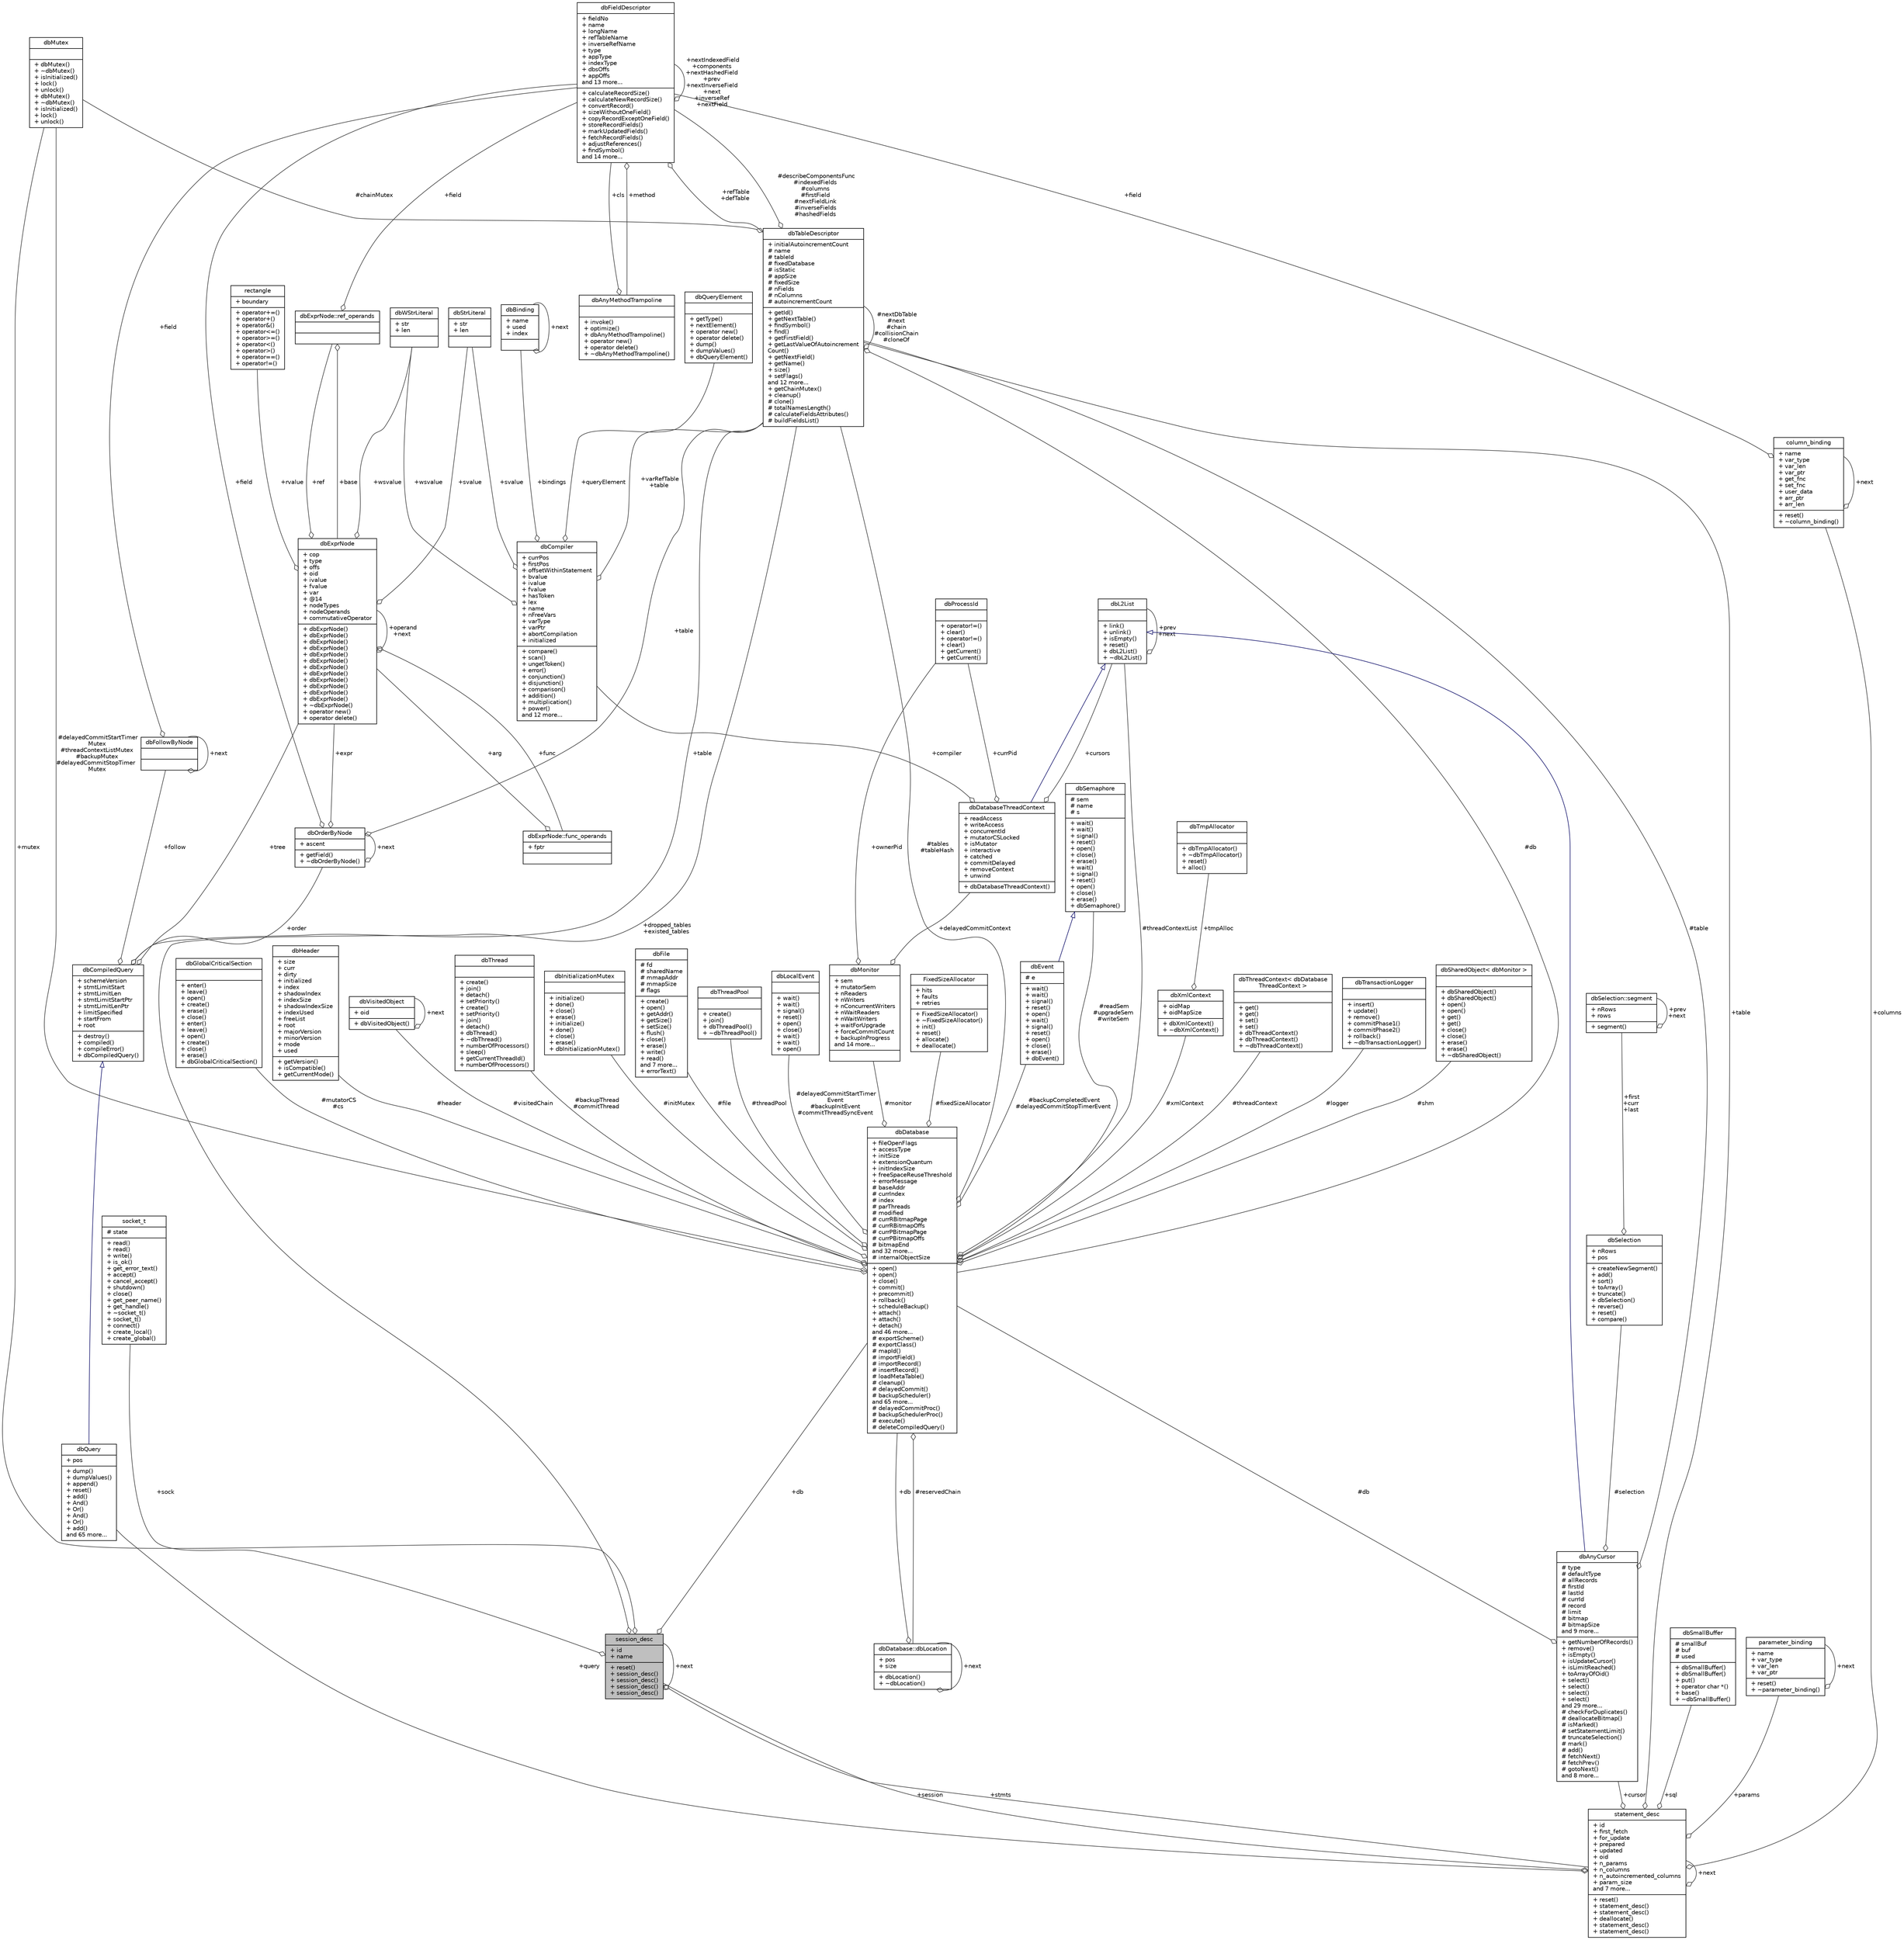 digraph "session_desc"
{
 // INTERACTIVE_SVG=YES
 // LATEX_PDF_SIZE
  edge [fontname="Helvetica",fontsize="10",labelfontname="Helvetica",labelfontsize="10"];
  node [fontname="Helvetica",fontsize="10",shape=record];
  Node1 [label="{session_desc\n|+ id\l+ name\l|+ reset()\l+ session_desc()\l+ session_desc()\l+ session_desc()\l+ session_desc()\l}",height=0.2,width=0.4,color="black", fillcolor="grey75", style="filled", fontcolor="black",tooltip=" "];
  Node1 -> Node1 [color="grey25",fontsize="10",style="solid",label=" +next" ,arrowhead="odiamond",fontname="Helvetica"];
  Node2 -> Node1 [color="grey25",fontsize="10",style="solid",label=" +mutex" ,arrowhead="odiamond",fontname="Helvetica"];
  Node2 [label="{dbMutex\n||+ dbMutex()\l+ ~dbMutex()\l+ isInitialized()\l+ lock()\l+ unlock()\l+ dbMutex()\l+ ~dbMutex()\l+ isInitialized()\l+ lock()\l+ unlock()\l}",height=0.2,width=0.4,color="black", fillcolor="white", style="filled",URL="$classdbMutex.html",tooltip=" "];
  Node3 -> Node1 [color="grey25",fontsize="10",style="solid",label=" +stmts" ,arrowhead="odiamond",fontname="Helvetica"];
  Node3 [label="{statement_desc\n|+ id\l+ first_fetch\l+ for_update\l+ prepared\l+ updated\l+ oid\l+ n_params\l+ n_columns\l+ n_autoincremented_columns\l+ param_size\land 7 more...\l|+ reset()\l+ statement_desc()\l+ statement_desc()\l+ deallocate()\l+ statement_desc()\l+ statement_desc()\l}",height=0.2,width=0.4,color="black", fillcolor="white", style="filled",URL="$structstatement__desc.html",tooltip=" "];
  Node1 -> Node3 [color="grey25",fontsize="10",style="solid",label=" +session" ,arrowhead="odiamond",fontname="Helvetica"];
  Node4 -> Node3 [color="grey25",fontsize="10",style="solid",label=" +columns" ,arrowhead="odiamond",fontname="Helvetica"];
  Node4 [label="{column_binding\n|+ name\l+ var_type\l+ var_len\l+ var_ptr\l+ get_fnc\l+ set_fnc\l+ user_data\l+ arr_ptr\l+ arr_len\l|+ reset()\l+ ~column_binding()\l}",height=0.2,width=0.4,color="black", fillcolor="white", style="filled",URL="$structcolumn__binding.html",tooltip=" "];
  Node4 -> Node4 [color="grey25",fontsize="10",style="solid",label=" +next" ,arrowhead="odiamond",fontname="Helvetica"];
  Node5 -> Node4 [color="grey25",fontsize="10",style="solid",label=" +field" ,arrowhead="odiamond",fontname="Helvetica"];
  Node5 [label="{dbFieldDescriptor\n|+ fieldNo\l+ name\l+ longName\l+ refTableName\l+ inverseRefName\l+ type\l+ appType\l+ indexType\l+ dbsOffs\l+ appOffs\land 13 more...\l|+ calculateRecordSize()\l+ calculateNewRecordSize()\l+ convertRecord()\l+ sizeWithoutOneField()\l+ copyRecordExceptOneField()\l+ storeRecordFields()\l+ markUpdatedFields()\l+ fetchRecordFields()\l+ adjustReferences()\l+ findSymbol()\land 14 more...\l}",height=0.2,width=0.4,color="black", fillcolor="white", style="filled",URL="$classdbFieldDescriptor.html",tooltip=" "];
  Node6 -> Node5 [color="grey25",fontsize="10",style="solid",label=" +method" ,arrowhead="odiamond",fontname="Helvetica"];
  Node6 [label="{dbAnyMethodTrampoline\n||+ invoke()\l+ optimize()\l+ dbAnyMethodTrampoline()\l+ operator new()\l+ operator delete()\l+ ~dbAnyMethodTrampoline()\l}",height=0.2,width=0.4,color="black", fillcolor="white", style="filled",URL="$classdbAnyMethodTrampoline.html",tooltip=" "];
  Node5 -> Node6 [color="grey25",fontsize="10",style="solid",label=" +cls" ,arrowhead="odiamond",fontname="Helvetica"];
  Node7 -> Node5 [color="grey25",fontsize="10",style="solid",label=" +refTable\n+defTable" ,arrowhead="odiamond",fontname="Helvetica"];
  Node7 [label="{dbTableDescriptor\n|+ initialAutoincrementCount\l# name\l# tableId\l# fixedDatabase\l# isStatic\l# appSize\l# fixedSize\l# nFields\l# nColumns\l# autoincrementCount\l|+ getId()\l+ getNextTable()\l+ findSymbol()\l+ find()\l+ getFirstField()\l+ getLastValueOfAutoincrement\lCount()\l+ getNextField()\l+ getName()\l+ size()\l+ setFlags()\land 12 more...\l+ getChainMutex()\l+ cleanup()\l# clone()\l# totalNamesLength()\l# calculateFieldsAttributes()\l# buildFieldsList()\l}",height=0.2,width=0.4,color="black", fillcolor="white", style="filled",URL="$classdbTableDescriptor.html",tooltip=" "];
  Node2 -> Node7 [color="grey25",fontsize="10",style="solid",label=" #chainMutex" ,arrowhead="odiamond",fontname="Helvetica"];
  Node7 -> Node7 [color="grey25",fontsize="10",style="solid",label=" #nextDbTable\n#next\n#chain\n#collisionChain\n#cloneOf" ,arrowhead="odiamond",fontname="Helvetica"];
  Node8 -> Node7 [color="grey25",fontsize="10",style="solid",label=" #db" ,arrowhead="odiamond",fontname="Helvetica"];
  Node8 [label="{dbDatabase\n|+ fileOpenFlags\l+ accessType\l+ initSize\l+ extensionQuantum\l+ initIndexSize\l+ freeSpaceReuseThreshold\l+ errorMessage\l# baseAddr\l# currIndex\l# index\l# parThreads\l# modified\l# currRBitmapPage\l# currRBitmapOffs\l# currPBitmapPage\l# currPBitmapOffs\l# bitmapEnd\land 32 more...\l# internalObjectSize\l|+ open()\l+ open()\l+ close()\l+ commit()\l+ precommit()\l+ rollback()\l+ scheduleBackup()\l+ attach()\l+ attach()\l+ detach()\land 46 more...\l# exportScheme()\l# exportClass()\l# mapId()\l# importField()\l# importRecord()\l# insertRecord()\l# loadMetaTable()\l# cleanup()\l# delayedCommit()\l# backupScheduler()\land 65 more...\l# delayedCommitProc()\l# backupSchedulerProc()\l# execute()\l# deleteCompiledQuery()\l}",height=0.2,width=0.4,color="black", fillcolor="white", style="filled",URL="$classdbDatabase.html",tooltip=" "];
  Node9 -> Node8 [color="grey25",fontsize="10",style="solid",label=" #backupCompletedEvent\n#delayedCommitStopTimerEvent" ,arrowhead="odiamond",fontname="Helvetica"];
  Node9 [label="{dbEvent\n|# e\l|+ wait()\l+ wait()\l+ signal()\l+ reset()\l+ open()\l+ wait()\l+ signal()\l+ reset()\l+ open()\l+ close()\l+ erase()\l+ dbEvent()\l}",height=0.2,width=0.4,color="black", fillcolor="white", style="filled",URL="$classdbEvent.html",tooltip=" "];
  Node10 -> Node9 [dir="back",color="midnightblue",fontsize="10",style="solid",arrowtail="onormal",fontname="Helvetica"];
  Node10 [label="{dbSemaphore\n|# sem\l# name\l# s\l|+ wait()\l+ wait()\l+ signal()\l+ reset()\l+ open()\l+ close()\l+ erase()\l+ wait()\l+ signal()\l+ reset()\l+ open()\l+ close()\l+ erase()\l+ dbSemaphore()\l}",height=0.2,width=0.4,color="black", fillcolor="white", style="filled",URL="$classdbSemaphore.html",tooltip=" "];
  Node11 -> Node8 [color="grey25",fontsize="10",style="solid",label=" #threadContext" ,arrowhead="odiamond",fontname="Helvetica"];
  Node11 [label="{dbThreadContext\< dbDatabase\lThreadContext \>\n||+ get()\l+ get()\l+ set()\l+ set()\l+ dbThreadContext()\l+ dbThreadContext()\l+ ~dbThreadContext()\l}",height=0.2,width=0.4,color="black", fillcolor="white", style="filled",URL="$classdbThreadContext.html",tooltip=" "];
  Node12 -> Node8 [color="grey25",fontsize="10",style="solid",label=" #logger" ,arrowhead="odiamond",fontname="Helvetica"];
  Node12 [label="{dbTransactionLogger\n||+ insert()\l+ update()\l+ remove()\l+ commitPhase1()\l+ commitPhase2()\l+ rollback()\l+ ~dbTransactionLogger()\l}",height=0.2,width=0.4,color="black", fillcolor="white", style="filled",URL="$classdbTransactionLogger.html",tooltip=" "];
  Node13 -> Node8 [color="grey25",fontsize="10",style="solid",label=" #shm" ,arrowhead="odiamond",fontname="Helvetica"];
  Node13 [label="{dbSharedObject\< dbMonitor \>\n||+ dbSharedObject()\l+ dbSharedObject()\l+ open()\l+ open()\l+ get()\l+ get()\l+ close()\l+ close()\l+ erase()\l+ erase()\l+ ~dbSharedObject()\l}",height=0.2,width=0.4,color="black", fillcolor="white", style="filled",URL="$classdbSharedObject.html",tooltip=" "];
  Node2 -> Node8 [color="grey25",fontsize="10",style="solid",label=" #delayedCommitStartTimer\lMutex\n#threadContextListMutex\n#backupMutex\n#delayedCommitStopTimer\lMutex" ,arrowhead="odiamond",fontname="Helvetica"];
  Node14 -> Node8 [color="grey25",fontsize="10",style="solid",label=" #mutatorCS\n#cs" ,arrowhead="odiamond",fontname="Helvetica"];
  Node14 [label="{dbGlobalCriticalSection\n||+ enter()\l+ leave()\l+ open()\l+ create()\l+ erase()\l+ close()\l+ enter()\l+ leave()\l+ open()\l+ create()\l+ close()\l+ erase()\l+ dbGlobalCriticalSection()\l}",height=0.2,width=0.4,color="black", fillcolor="white", style="filled",URL="$classdbGlobalCriticalSection.html",tooltip=" "];
  Node15 -> Node8 [color="grey25",fontsize="10",style="solid",label=" #header" ,arrowhead="odiamond",fontname="Helvetica"];
  Node15 [label="{dbHeader\n|+ size\l+ curr\l+ dirty\l+ initialized\l+ index\l+ shadowIndex\l+ indexSize\l+ shadowIndexSize\l+ indexUsed\l+ freeList\l+ root\l+ majorVersion\l+ minorVersion\l+ mode\l+ used\l|+ getVersion()\l+ isCompatible()\l+ getCurrentMode()\l}",height=0.2,width=0.4,color="black", fillcolor="white", style="filled",URL="$classdbHeader.html",tooltip=" "];
  Node16 -> Node8 [color="grey25",fontsize="10",style="solid",label=" #threadContextList" ,arrowhead="odiamond",fontname="Helvetica"];
  Node16 [label="{dbL2List\n||+ link()\l+ unlink()\l+ isEmpty()\l+ reset()\l+ dbL2List()\l+ ~dbL2List()\l}",height=0.2,width=0.4,color="black", fillcolor="white", style="filled",URL="$classdbL2List.html",tooltip=" "];
  Node16 -> Node16 [color="grey25",fontsize="10",style="solid",label=" +prev\n+next" ,arrowhead="odiamond",fontname="Helvetica"];
  Node17 -> Node8 [color="grey25",fontsize="10",style="solid",label=" #visitedChain" ,arrowhead="odiamond",fontname="Helvetica"];
  Node17 [label="{dbVisitedObject\n|+ oid\l|+ dbVisitedObject()\l}",height=0.2,width=0.4,color="black", fillcolor="white", style="filled",URL="$classdbVisitedObject.html",tooltip=" "];
  Node17 -> Node17 [color="grey25",fontsize="10",style="solid",label=" +next" ,arrowhead="odiamond",fontname="Helvetica"];
  Node7 -> Node8 [color="grey25",fontsize="10",style="solid",label=" #tables\n#tableHash" ,arrowhead="odiamond",fontname="Helvetica"];
  Node10 -> Node8 [color="grey25",fontsize="10",style="solid",label=" #readSem\n#upgradeSem\n#writeSem" ,arrowhead="odiamond",fontname="Helvetica"];
  Node18 -> Node8 [color="grey25",fontsize="10",style="solid",label=" #backupThread\n#commitThread" ,arrowhead="odiamond",fontname="Helvetica"];
  Node18 [label="{dbThread\n||+ create()\l+ join()\l+ detach()\l+ setPriority()\l+ create()\l+ setPriority()\l+ join()\l+ detach()\l+ dbThread()\l+ ~dbThread()\l+ numberOfProcessors()\l+ sleep()\l+ getCurrentThreadId()\l+ numberOfProcessors()\l}",height=0.2,width=0.4,color="black", fillcolor="white", style="filled",URL="$classdbThread.html",tooltip=" "];
  Node19 -> Node8 [color="grey25",fontsize="10",style="solid",label=" #initMutex" ,arrowhead="odiamond",fontname="Helvetica"];
  Node19 [label="{dbInitializationMutex\n||+ initialize()\l+ done()\l+ close()\l+ erase()\l+ initialize()\l+ done()\l+ close()\l+ erase()\l+ dbInitializationMutex()\l}",height=0.2,width=0.4,color="black", fillcolor="white", style="filled",URL="$classdbInitializationMutex.html",tooltip=" "];
  Node20 -> Node8 [color="grey25",fontsize="10",style="solid",label=" #reservedChain" ,arrowhead="odiamond",fontname="Helvetica"];
  Node20 [label="{dbDatabase::dbLocation\n|+ pos\l+ size\l|+ dbLocation()\l+ ~dbLocation()\l}",height=0.2,width=0.4,color="black", fillcolor="white", style="filled",URL="$structdbDatabase_1_1dbLocation.html",tooltip=" "];
  Node20 -> Node20 [color="grey25",fontsize="10",style="solid",label=" +next" ,arrowhead="odiamond",fontname="Helvetica"];
  Node8 -> Node20 [color="grey25",fontsize="10",style="solid",label=" +db" ,arrowhead="odiamond",fontname="Helvetica"];
  Node21 -> Node8 [color="grey25",fontsize="10",style="solid",label=" #file" ,arrowhead="odiamond",fontname="Helvetica"];
  Node21 [label="{dbFile\n|# fd\l# sharedName\l# mmapAddr\l# mmapSize\l# flags\l|+ create()\l+ open()\l+ getAddr()\l+ getSize()\l+ setSize()\l+ flush()\l+ close()\l+ erase()\l+ write()\l+ read()\land 7 more...\l+ errorText()\l}",height=0.2,width=0.4,color="black", fillcolor="white", style="filled",URL="$classdbFile.html",tooltip=" "];
  Node22 -> Node8 [color="grey25",fontsize="10",style="solid",label=" #threadPool" ,arrowhead="odiamond",fontname="Helvetica"];
  Node22 [label="{dbThreadPool\n||+ create()\l+ join()\l+ dbThreadPool()\l+ ~dbThreadPool()\l}",height=0.2,width=0.4,color="black", fillcolor="white", style="filled",URL="$classdbThreadPool.html",tooltip=" "];
  Node23 -> Node8 [color="grey25",fontsize="10",style="solid",label=" #delayedCommitStartTimer\lEvent\n#backupInitEvent\n#commitThreadSyncEvent" ,arrowhead="odiamond",fontname="Helvetica"];
  Node23 [label="{dbLocalEvent\n||+ wait()\l+ wait()\l+ signal()\l+ reset()\l+ open()\l+ close()\l+ wait()\l+ wait()\l+ open()\l}",height=0.2,width=0.4,color="black", fillcolor="white", style="filled",URL="$classdbLocalEvent.html",tooltip=" "];
  Node24 -> Node8 [color="grey25",fontsize="10",style="solid",label=" #xmlContext" ,arrowhead="odiamond",fontname="Helvetica"];
  Node24 [label="{dbXmlContext\n|+ oidMap\l+ oidMapSize\l|+ dbXmlContext()\l+ ~dbXmlContext()\l}",height=0.2,width=0.4,color="black", fillcolor="white", style="filled",URL="$classdbXmlContext.html",tooltip=" "];
  Node25 -> Node24 [color="grey25",fontsize="10",style="solid",label=" +tmpAlloc" ,arrowhead="odiamond",fontname="Helvetica"];
  Node25 [label="{dbTmpAllocator\n||+ dbTmpAllocator()\l+ ~dbTmpAllocator()\l+ reset()\l+ alloc()\l}",height=0.2,width=0.4,color="black", fillcolor="white", style="filled",URL="$classdbTmpAllocator.html",tooltip=" "];
  Node26 -> Node8 [color="grey25",fontsize="10",style="solid",label=" #fixedSizeAllocator" ,arrowhead="odiamond",fontname="Helvetica"];
  Node26 [label="{FixedSizeAllocator\n|+ hits\l+ faults\l+ retries\l|+ FixedSizeAllocator()\l+ ~FixedSizeAllocator()\l+ init()\l+ reset()\l+ allocate()\l+ deallocate()\l}",height=0.2,width=0.4,color="black", fillcolor="white", style="filled",URL="$classFixedSizeAllocator.html",tooltip=" "];
  Node27 -> Node8 [color="grey25",fontsize="10",style="solid",label=" #monitor" ,arrowhead="odiamond",fontname="Helvetica"];
  Node27 [label="{dbMonitor\n|+ sem\l+ mutatorSem\l+ nReaders\l+ nWriters\l+ nConcurrentWriters\l+ nWaitReaders\l+ nWaitWriters\l+ waitForUpgrade\l+ forceCommitCount\l+ backupInProgress\land 14 more...\l|}",height=0.2,width=0.4,color="black", fillcolor="white", style="filled",URL="$classdbMonitor.html",tooltip=" "];
  Node28 -> Node27 [color="grey25",fontsize="10",style="solid",label=" +delayedCommitContext" ,arrowhead="odiamond",fontname="Helvetica"];
  Node28 [label="{dbDatabaseThreadContext\n|+ readAccess\l+ writeAccess\l+ concurrentId\l+ mutatorCSLocked\l+ isMutator\l+ interactive\l+ catched\l+ commitDelayed\l+ removeContext\l+ unwind\l|+ dbDatabaseThreadContext()\l}",height=0.2,width=0.4,color="black", fillcolor="white", style="filled",URL="$classdbDatabaseThreadContext.html",tooltip=" "];
  Node16 -> Node28 [dir="back",color="midnightblue",fontsize="10",style="solid",arrowtail="onormal",fontname="Helvetica"];
  Node16 -> Node28 [color="grey25",fontsize="10",style="solid",label=" +cursors" ,arrowhead="odiamond",fontname="Helvetica"];
  Node29 -> Node28 [color="grey25",fontsize="10",style="solid",label=" +compiler" ,arrowhead="odiamond",fontname="Helvetica"];
  Node29 [label="{dbCompiler\n|+ currPos\l+ firstPos\l+ offsetWithinStatement\l+ bvalue\l+ ivalue\l+ fvalue\l+ hasToken\l+ lex\l+ name\l+ nFreeVars\l+ varType\l+ varPtr\l+ abortCompilation\l+ initialized\l|+ compare()\l+ scan()\l+ ungetToken()\l+ error()\l+ conjunction()\l+ disjunction()\l+ comparison()\l+ addition()\l+ multiplication()\l+ power()\land 12 more...\l}",height=0.2,width=0.4,color="black", fillcolor="white", style="filled",URL="$classdbCompiler.html",tooltip=" "];
  Node30 -> Node29 [color="grey25",fontsize="10",style="solid",label=" +svalue" ,arrowhead="odiamond",fontname="Helvetica"];
  Node30 [label="{dbStrLiteral\n|+ str\l+ len\l|}",height=0.2,width=0.4,color="black", fillcolor="white", style="filled",URL="$structdbStrLiteral.html",tooltip=" "];
  Node7 -> Node29 [color="grey25",fontsize="10",style="solid",label=" +varRefTable\n+table" ,arrowhead="odiamond",fontname="Helvetica"];
  Node31 -> Node29 [color="grey25",fontsize="10",style="solid",label=" +wsvalue" ,arrowhead="odiamond",fontname="Helvetica"];
  Node31 [label="{dbWStrLiteral\n|+ str\l+ len\l|}",height=0.2,width=0.4,color="black", fillcolor="white", style="filled",URL="$structdbWStrLiteral.html",tooltip=" "];
  Node32 -> Node29 [color="grey25",fontsize="10",style="solid",label=" +bindings" ,arrowhead="odiamond",fontname="Helvetica"];
  Node32 [label="{dbBinding\n|+ name\l+ used\l+ index\l|}",height=0.2,width=0.4,color="black", fillcolor="white", style="filled",URL="$classdbBinding.html",tooltip=" "];
  Node32 -> Node32 [color="grey25",fontsize="10",style="solid",label=" +next" ,arrowhead="odiamond",fontname="Helvetica"];
  Node33 -> Node29 [color="grey25",fontsize="10",style="solid",label=" +queryElement" ,arrowhead="odiamond",fontname="Helvetica"];
  Node33 [label="{dbQueryElement\n||+ getType()\l+ nextElement()\l+ operator new()\l+ operator delete()\l+ dump()\l+ dumpValues()\l+ dbQueryElement()\l}",height=0.2,width=0.4,color="black", fillcolor="white", style="filled",URL="$classdbQueryElement.html",tooltip=" "];
  Node34 -> Node28 [color="grey25",fontsize="10",style="solid",label=" +currPid" ,arrowhead="odiamond",fontname="Helvetica"];
  Node34 [label="{dbProcessId\n||+ operator!=()\l+ clear()\l+ operator!=()\l+ clear()\l+ getCurrent()\l+ getCurrent()\l}",height=0.2,width=0.4,color="black", fillcolor="white", style="filled",URL="$classdbProcessId.html",tooltip=" "];
  Node34 -> Node27 [color="grey25",fontsize="10",style="solid",label=" +ownerPid" ,arrowhead="odiamond",fontname="Helvetica"];
  Node5 -> Node7 [color="grey25",fontsize="10",style="solid",label=" #describeComponentsFunc\n#indexedFields\n#columns\n#firstField\n#nextFieldLink\n#inverseFields\n#hashedFields" ,arrowhead="odiamond",fontname="Helvetica"];
  Node5 -> Node5 [color="grey25",fontsize="10",style="solid",label=" +nextIndexedField\n+components\n+nextHashedField\n+prev\n+nextInverseField\n+next\n+inverseRef\n+nextField" ,arrowhead="odiamond",fontname="Helvetica"];
  Node3 -> Node3 [color="grey25",fontsize="10",style="solid",label=" +next" ,arrowhead="odiamond",fontname="Helvetica"];
  Node35 -> Node3 [color="grey25",fontsize="10",style="solid",label=" +query" ,arrowhead="odiamond",fontname="Helvetica"];
  Node35 [label="{dbQuery\n|+ pos\l|+ dump()\l+ dumpValues()\l+ append()\l+ reset()\l+ add()\l+ And()\l+ Or()\l+ And()\l+ Or()\l+ add()\land 65 more...\l}",height=0.2,width=0.4,color="black", fillcolor="white", style="filled",URL="$classdbQuery.html",tooltip=" "];
  Node36 -> Node35 [dir="back",color="midnightblue",fontsize="10",style="solid",arrowtail="onormal",fontname="Helvetica"];
  Node36 [label="{dbCompiledQuery\n|+ schemeVersion\l+ stmtLimitStart\l+ stmtLimitLen\l+ stmtLimitStartPtr\l+ stmtLimitLenPtr\l+ limitSpecified\l+ startFrom\l+ root\l|+ destroy()\l+ compiled()\l+ compileError()\l+ dbCompiledQuery()\l}",height=0.2,width=0.4,color="black", fillcolor="white", style="filled",URL="$classdbCompiledQuery.html",tooltip=" "];
  Node37 -> Node36 [color="grey25",fontsize="10",style="solid",label=" +order" ,arrowhead="odiamond",fontname="Helvetica"];
  Node37 [label="{dbOrderByNode\n|+ ascent\l|+ getField()\l+ ~dbOrderByNode()\l}",height=0.2,width=0.4,color="black", fillcolor="white", style="filled",URL="$classdbOrderByNode.html",tooltip=" "];
  Node37 -> Node37 [color="grey25",fontsize="10",style="solid",label=" +next" ,arrowhead="odiamond",fontname="Helvetica"];
  Node7 -> Node37 [color="grey25",fontsize="10",style="solid",label=" +table" ,arrowhead="odiamond",fontname="Helvetica"];
  Node38 -> Node37 [color="grey25",fontsize="10",style="solid",label=" +expr" ,arrowhead="odiamond",fontname="Helvetica"];
  Node38 [label="{dbExprNode\n|+ cop\l+ type\l+ offs\l+ oid\l+ ivalue\l+ fvalue\l+ var\l+ @14\l+ nodeTypes\l+ nodeOperands\l+ commutativeOperator\l|+ dbExprNode()\l+ dbExprNode()\l+ dbExprNode()\l+ dbExprNode()\l+ dbExprNode()\l+ dbExprNode()\l+ dbExprNode()\l+ dbExprNode()\l+ dbExprNode()\l+ dbExprNode()\l+ dbExprNode()\l+ dbExprNode()\l+ ~dbExprNode()\l+ operator new()\l+ operator delete()\l}",height=0.2,width=0.4,color="black", fillcolor="white", style="filled",URL="$classdbExprNode.html",tooltip=" "];
  Node30 -> Node38 [color="grey25",fontsize="10",style="solid",label=" +svalue" ,arrowhead="odiamond",fontname="Helvetica"];
  Node39 -> Node38 [color="grey25",fontsize="10",style="solid",label=" +func" ,arrowhead="odiamond",fontname="Helvetica"];
  Node39 [label="{dbExprNode::func_operands\n|+ fptr\l|}",height=0.2,width=0.4,color="black", fillcolor="white", style="filled",URL="$structdbExprNode_1_1func__operands.html",tooltip=" "];
  Node38 -> Node39 [color="grey25",fontsize="10",style="solid",label=" +arg" ,arrowhead="odiamond",fontname="Helvetica"];
  Node40 -> Node38 [color="grey25",fontsize="10",style="solid",label=" +ref" ,arrowhead="odiamond",fontname="Helvetica"];
  Node40 [label="{dbExprNode::ref_operands\n||}",height=0.2,width=0.4,color="black", fillcolor="white", style="filled",URL="$structdbExprNode_1_1ref__operands.html",tooltip=" "];
  Node38 -> Node40 [color="grey25",fontsize="10",style="solid",label=" +base" ,arrowhead="odiamond",fontname="Helvetica"];
  Node5 -> Node40 [color="grey25",fontsize="10",style="solid",label=" +field" ,arrowhead="odiamond",fontname="Helvetica"];
  Node41 -> Node38 [color="grey25",fontsize="10",style="solid",label=" +rvalue" ,arrowhead="odiamond",fontname="Helvetica"];
  Node41 [label="{rectangle\n|+ boundary\l|+ operator+=()\l+ operator+()\l+ operator&()\l+ operator\<=()\l+ operator\>=()\l+ operator\<()\l+ operator\>()\l+ operator==()\l+ operator!=()\l}",height=0.2,width=0.4,color="black", fillcolor="white", style="filled",URL="$classrectangle.html",tooltip=" "];
  Node31 -> Node38 [color="grey25",fontsize="10",style="solid",label=" +wsvalue" ,arrowhead="odiamond",fontname="Helvetica"];
  Node38 -> Node38 [color="grey25",fontsize="10",style="solid",label=" +operand\n+next" ,arrowhead="odiamond",fontname="Helvetica"];
  Node5 -> Node37 [color="grey25",fontsize="10",style="solid",label=" +field" ,arrowhead="odiamond",fontname="Helvetica"];
  Node7 -> Node36 [color="grey25",fontsize="10",style="solid",label=" +table" ,arrowhead="odiamond",fontname="Helvetica"];
  Node42 -> Node36 [color="grey25",fontsize="10",style="solid",label=" +follow" ,arrowhead="odiamond",fontname="Helvetica"];
  Node42 [label="{dbFollowByNode\n||}",height=0.2,width=0.4,color="black", fillcolor="white", style="filled",URL="$classdbFollowByNode.html",tooltip=" "];
  Node42 -> Node42 [color="grey25",fontsize="10",style="solid",label=" +next" ,arrowhead="odiamond",fontname="Helvetica"];
  Node5 -> Node42 [color="grey25",fontsize="10",style="solid",label=" +field" ,arrowhead="odiamond",fontname="Helvetica"];
  Node38 -> Node36 [color="grey25",fontsize="10",style="solid",label=" +tree" ,arrowhead="odiamond",fontname="Helvetica"];
  Node7 -> Node3 [color="grey25",fontsize="10",style="solid",label=" +table" ,arrowhead="odiamond",fontname="Helvetica"];
  Node43 -> Node3 [color="grey25",fontsize="10",style="solid",label=" +cursor" ,arrowhead="odiamond",fontname="Helvetica"];
  Node43 [label="{dbAnyCursor\n|# type\l# defaultType\l# allRecords\l# firstId\l# lastId\l# currId\l# record\l# limit\l# bitmap\l# bitmapSize\land 9 more...\l|+ getNumberOfRecords()\l+ remove()\l+ isEmpty()\l+ isUpdateCursor()\l+ isLimitReached()\l+ toArrayOfOid()\l+ select()\l+ select()\l+ select()\l+ select()\land 29 more...\l# checkForDuplicates()\l# deallocateBitmap()\l# isMarked()\l# setStatementLimit()\l# truncateSelection()\l# mark()\l# add()\l# fetchNext()\l# fetchPrev()\l# gotoNext()\land 8 more...\l}",height=0.2,width=0.4,color="black", fillcolor="white", style="filled",URL="$classdbAnyCursor.html",tooltip=" "];
  Node16 -> Node43 [dir="back",color="midnightblue",fontsize="10",style="solid",arrowtail="onormal",fontname="Helvetica"];
  Node44 -> Node43 [color="grey25",fontsize="10",style="solid",label=" #selection" ,arrowhead="odiamond",fontname="Helvetica"];
  Node44 [label="{dbSelection\n|+ nRows\l+ pos\l|+ createNewSegment()\l+ add()\l+ sort()\l+ toArray()\l+ truncate()\l+ dbSelection()\l+ reverse()\l+ reset()\l+ compare()\l}",height=0.2,width=0.4,color="black", fillcolor="white", style="filled",URL="$classdbSelection.html",tooltip=" "];
  Node45 -> Node44 [color="grey25",fontsize="10",style="solid",label=" +first\n+curr\n+last" ,arrowhead="odiamond",fontname="Helvetica"];
  Node45 [label="{dbSelection::segment\n|+ nRows\l+ rows\l|+ segment()\l}",height=0.2,width=0.4,color="black", fillcolor="white", style="filled",URL="$classdbSelection_1_1segment.html",tooltip=" "];
  Node45 -> Node45 [color="grey25",fontsize="10",style="solid",label=" +prev\n+next" ,arrowhead="odiamond",fontname="Helvetica"];
  Node7 -> Node43 [color="grey25",fontsize="10",style="solid",label=" #table" ,arrowhead="odiamond",fontname="Helvetica"];
  Node8 -> Node43 [color="grey25",fontsize="10",style="solid",label=" #db" ,arrowhead="odiamond",fontname="Helvetica"];
  Node46 -> Node3 [color="grey25",fontsize="10",style="solid",label=" +sql" ,arrowhead="odiamond",fontname="Helvetica"];
  Node46 [label="{dbSmallBuffer\n|# smallBuf\l# buf\l# used\l|+ dbSmallBuffer()\l+ dbSmallBuffer()\l+ put()\l+ operator char *()\l+ base()\l+ ~dbSmallBuffer()\l}",height=0.2,width=0.4,color="black", fillcolor="white", style="filled",URL="$classdbSmallBuffer.html",tooltip=" "];
  Node47 -> Node3 [color="grey25",fontsize="10",style="solid",label=" +params" ,arrowhead="odiamond",fontname="Helvetica"];
  Node47 [label="{parameter_binding\n|+ name\l+ var_type\l+ var_len\l+ var_ptr\l|+ reset()\l+ ~parameter_binding()\l}",height=0.2,width=0.4,color="black", fillcolor="white", style="filled",URL="$structparameter__binding.html",tooltip=" "];
  Node47 -> Node47 [color="grey25",fontsize="10",style="solid",label=" +next" ,arrowhead="odiamond",fontname="Helvetica"];
  Node7 -> Node1 [color="grey25",fontsize="10",style="solid",label=" +dropped_tables\n+existed_tables" ,arrowhead="odiamond",fontname="Helvetica"];
  Node48 -> Node1 [color="grey25",fontsize="10",style="solid",label=" +sock" ,arrowhead="odiamond",fontname="Helvetica"];
  Node48 [label="{socket_t\n|# state\l|+ read()\l+ read()\l+ write()\l+ is_ok()\l+ get_error_text()\l+ accept()\l+ cancel_accept()\l+ shutdown()\l+ close()\l+ get_peer_name()\l+ get_handle()\l+ ~socket_t()\l+ socket_t()\l+ connect()\l+ create_local()\l+ create_global()\l}",height=0.2,width=0.4,color="black", fillcolor="white", style="filled",URL="$classsocket__t.html",tooltip=" "];
  Node8 -> Node1 [color="grey25",fontsize="10",style="solid",label=" +db" ,arrowhead="odiamond",fontname="Helvetica"];
}
